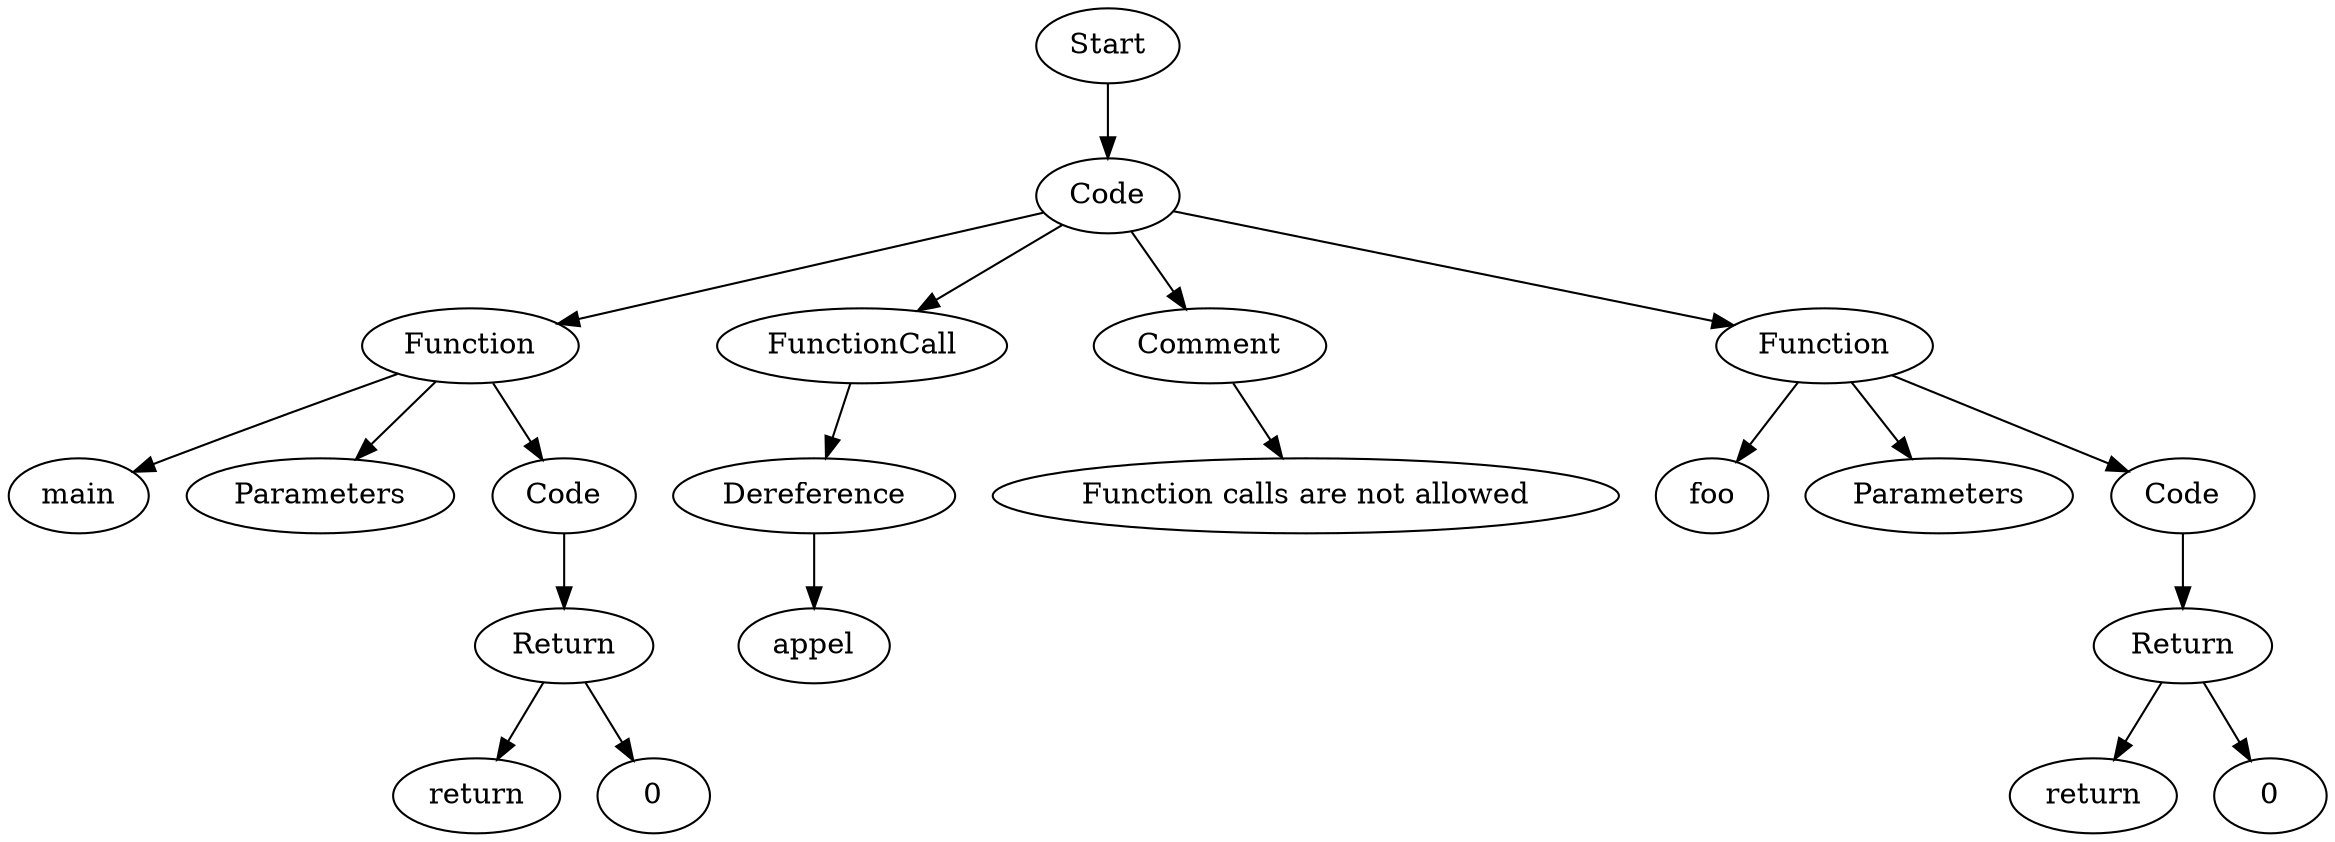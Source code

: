 digraph AST {
  "140406277515456" [label="Start"];
  "140406277515456" -> "140406277638368";
  "140406277638368" [label="Code"];
  "140406277638368" -> "140406277639328";
  "140406277638368" -> "140406277636304";
  "140406277638368" -> "140406277636784";
  "140406277638368" -> "140406277638944";
  "140406277639328" [label="Function"];
  "140406277639328" -> "140406277642352";
  "140406277639328" -> "140406277642112";
  "140406277639328" -> "140406277641920";
  "140406277642352" [label="main"];
  "140406277642112" [label="Parameters"];
  "140406277641920" [label="Code"];
  "140406277641920" -> "140406277641728";
  "140406277641728" [label="Return"];
  "140406277641728" -> "140406277639712";
  "140406277641728" -> "140406277637552";
  "140406277639712" [label="return"];
  "140406277637552" [label="0"];
  "140406277636304" [label="FunctionCall"];
  "140406277636304" -> "140406277641008";
  "140406277641008" [label="Dereference"];
  "140406277641008" -> "140406277639472";
  "140406277639472" [label="appel"];
  "140406277636784" [label="Comment"];
  "140406277636784" -> "140406277643024";
  "140406277643024" [label="Function calls are not allowed"];
  "140406277638944" [label="Function"];
  "140406277638944" -> "140406277642784";
  "140406277638944" -> "140406277641632";
  "140406277638944" -> "140406277642448";
  "140406277642784" [label="foo"];
  "140406277641632" [label="Parameters"];
  "140406277642448" [label="Code"];
  "140406277642448" -> "140406277639232";
  "140406277639232" [label="Return"];
  "140406277639232" -> "140406277642256";
  "140406277639232" -> "140406277637744";
  "140406277642256" [label="return"];
  "140406277637744" [label="0"];
}
